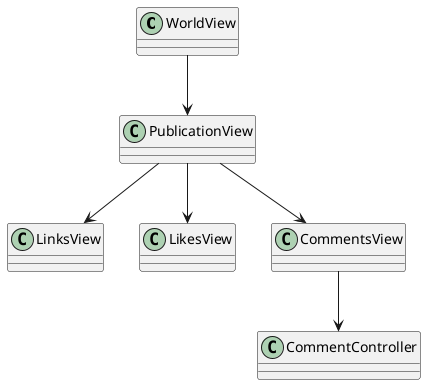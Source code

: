 @startuml

class WorldView
class PublicationView
class LinksView
class LikesView
class CommentsView
class CommentController

WorldView --> PublicationView
PublicationView --> LinksView
PublicationView --> LikesView
PublicationView --> CommentsView
CommentsView --> CommentController

@enduml